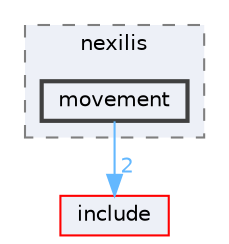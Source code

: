digraph "src/nexilis/movement"
{
 // LATEX_PDF_SIZE
  bgcolor="transparent";
  edge [fontname=Helvetica,fontsize=10,labelfontname=Helvetica,labelfontsize=10];
  node [fontname=Helvetica,fontsize=10,shape=box,height=0.2,width=0.4];
  compound=true
  subgraph clusterdir_def1bd74e9c2f20ccfd68e90a6fdaaf3 {
    graph [ bgcolor="#edf0f7", pencolor="grey50", label="nexilis", fontname=Helvetica,fontsize=10 style="filled,dashed", URL="dir_def1bd74e9c2f20ccfd68e90a6fdaaf3.html",tooltip=""]
  dir_9cf0e5b69285acb6a18a08dec0219e9a [label="movement", fillcolor="#edf0f7", color="grey25", style="filled,bold", URL="dir_9cf0e5b69285acb6a18a08dec0219e9a.html",tooltip=""];
  }
  dir_d44c64559bbebec7f509842c48db8b23 [label="include", fillcolor="#edf0f7", color="red", style="filled", URL="dir_d44c64559bbebec7f509842c48db8b23.html",tooltip=""];
  dir_9cf0e5b69285acb6a18a08dec0219e9a->dir_d44c64559bbebec7f509842c48db8b23 [headlabel="2", labeldistance=1.5 headhref="dir_000018_000013.html" href="dir_000018_000013.html" color="steelblue1" fontcolor="steelblue1"];
}
